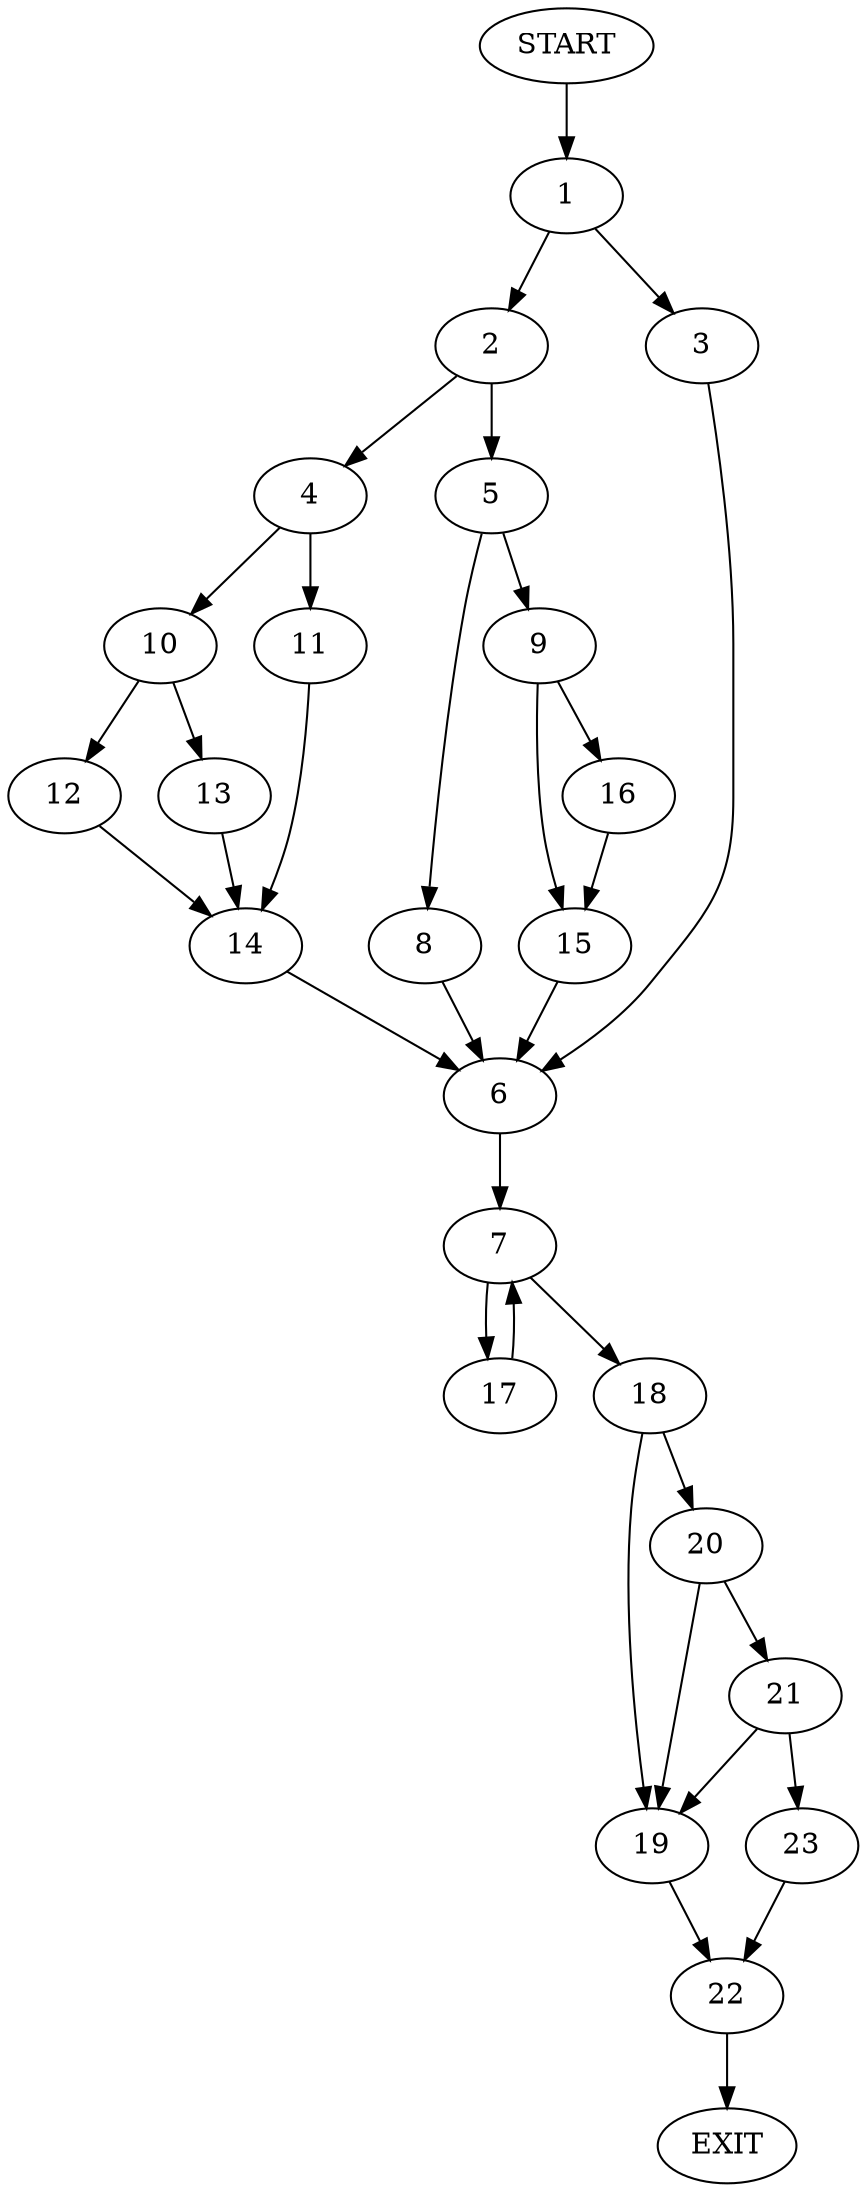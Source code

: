 digraph {
0 [label="START"]
24 [label="EXIT"]
0 -> 1
1 -> 2
1 -> 3
2 -> 4
2 -> 5
3 -> 6
6 -> 7
5 -> 8
5 -> 9
4 -> 10
4 -> 11
10 -> 12
10 -> 13
11 -> 14
14 -> 6
12 -> 14
13 -> 14
9 -> 15
9 -> 16
8 -> 6
15 -> 6
16 -> 15
7 -> 17
7 -> 18
18 -> 19
18 -> 20
17 -> 7
20 -> 19
20 -> 21
19 -> 22
21 -> 19
21 -> 23
23 -> 22
22 -> 24
}
